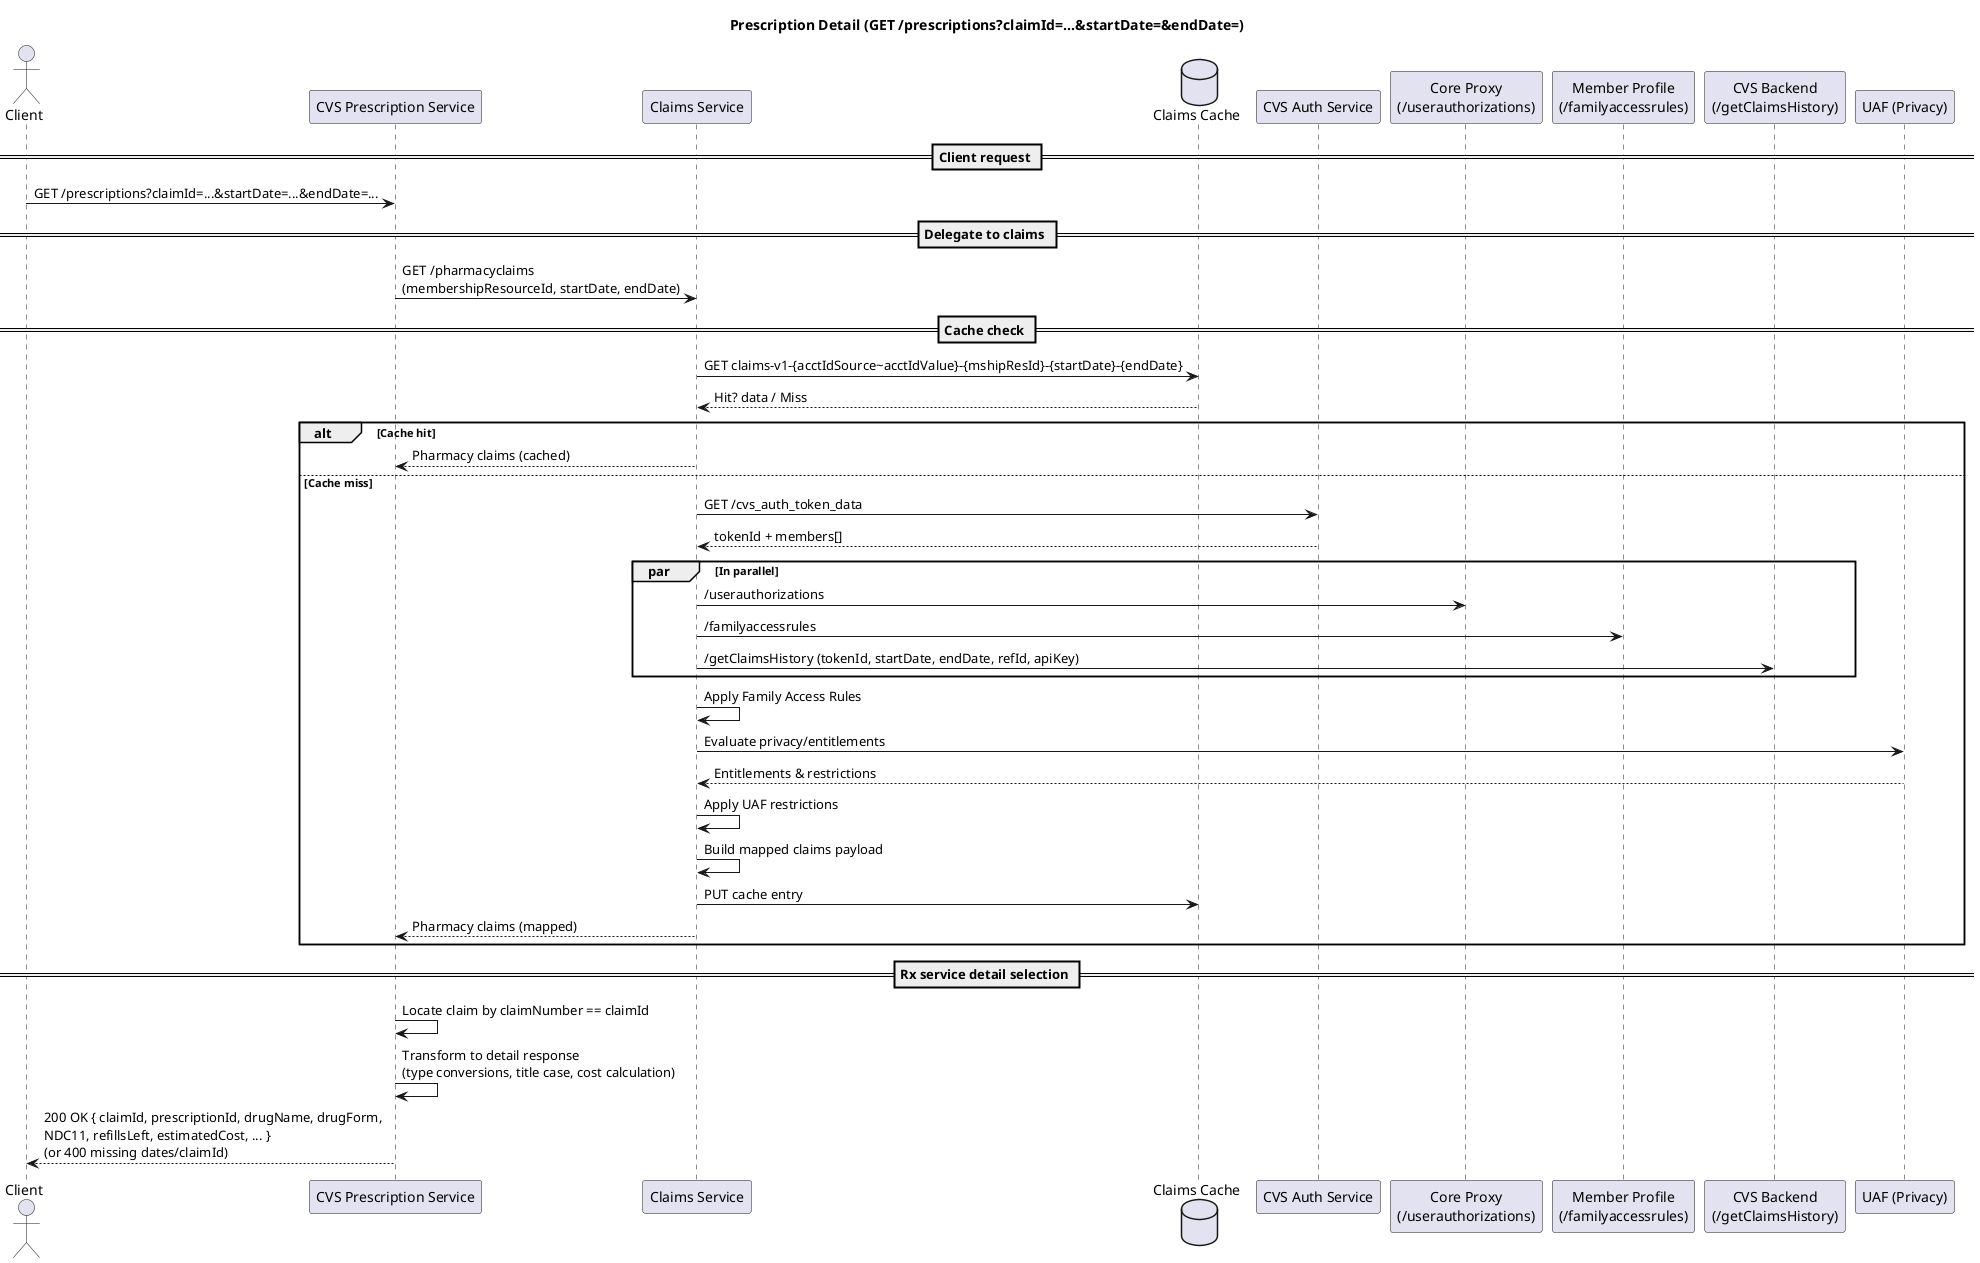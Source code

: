 @startuml Prescription_Detail_Flow
title Prescription Detail (GET /prescriptions?claimId=...&startDate=&endDate=)

actor Client
participant "CVS Prescription Service" as RxSvc
participant "Claims Service" as Claims
database "Claims Cache" as Cache
participant "CVS Auth Service" as CVSAuth
participant "Core Proxy\n(/userauthorizations)" as CoreProxy
participant "Member Profile\n(/familyaccessrules)" as MemberProfile
participant "CVS Backend\n(/getClaimsHistory)" as CVSBackend
participant "UAF (Privacy)" as UAF

== Client request ==
Client -> RxSvc: GET /prescriptions?claimId=...&startDate=...&endDate=...

== Delegate to claims ==
RxSvc -> Claims: GET /pharmacyclaims\n(membershipResourceId, startDate, endDate)

== Cache check ==
Claims -> Cache: GET claims-v1-{acctIdSource~acctIdValue}-{mshipResId}-{startDate}-{endDate}
Cache --> Claims: Hit? data / Miss

alt Cache hit
  Claims --> RxSvc: Pharmacy claims (cached)
else Cache miss
  Claims -> CVSAuth: GET /cvs_auth_token_data
  CVSAuth --> Claims: tokenId + members[]

  par In parallel
    Claims -> CoreProxy: /userauthorizations
    Claims -> MemberProfile: /familyaccessrules
    Claims -> CVSBackend: /getClaimsHistory (tokenId, startDate, endDate, refId, apiKey)
  end

  Claims -> Claims: Apply Family Access Rules
  Claims -> UAF: Evaluate privacy/entitlements
  UAF --> Claims: Entitlements & restrictions
  Claims -> Claims: Apply UAF restrictions
  Claims -> Claims: Build mapped claims payload
  Claims -> Cache: PUT cache entry
  Claims --> RxSvc: Pharmacy claims (mapped)
end

== Rx service detail selection ==
RxSvc -> RxSvc: Locate claim by claimNumber == claimId
RxSvc -> RxSvc: Transform to detail response\n(type conversions, title case, cost calculation)
RxSvc --> Client: 200 OK { claimId, prescriptionId, drugName, drugForm,\nNDC11, refillsLeft, estimatedCost, ... }\n(or 400 missing dates/claimId)

@enduml


